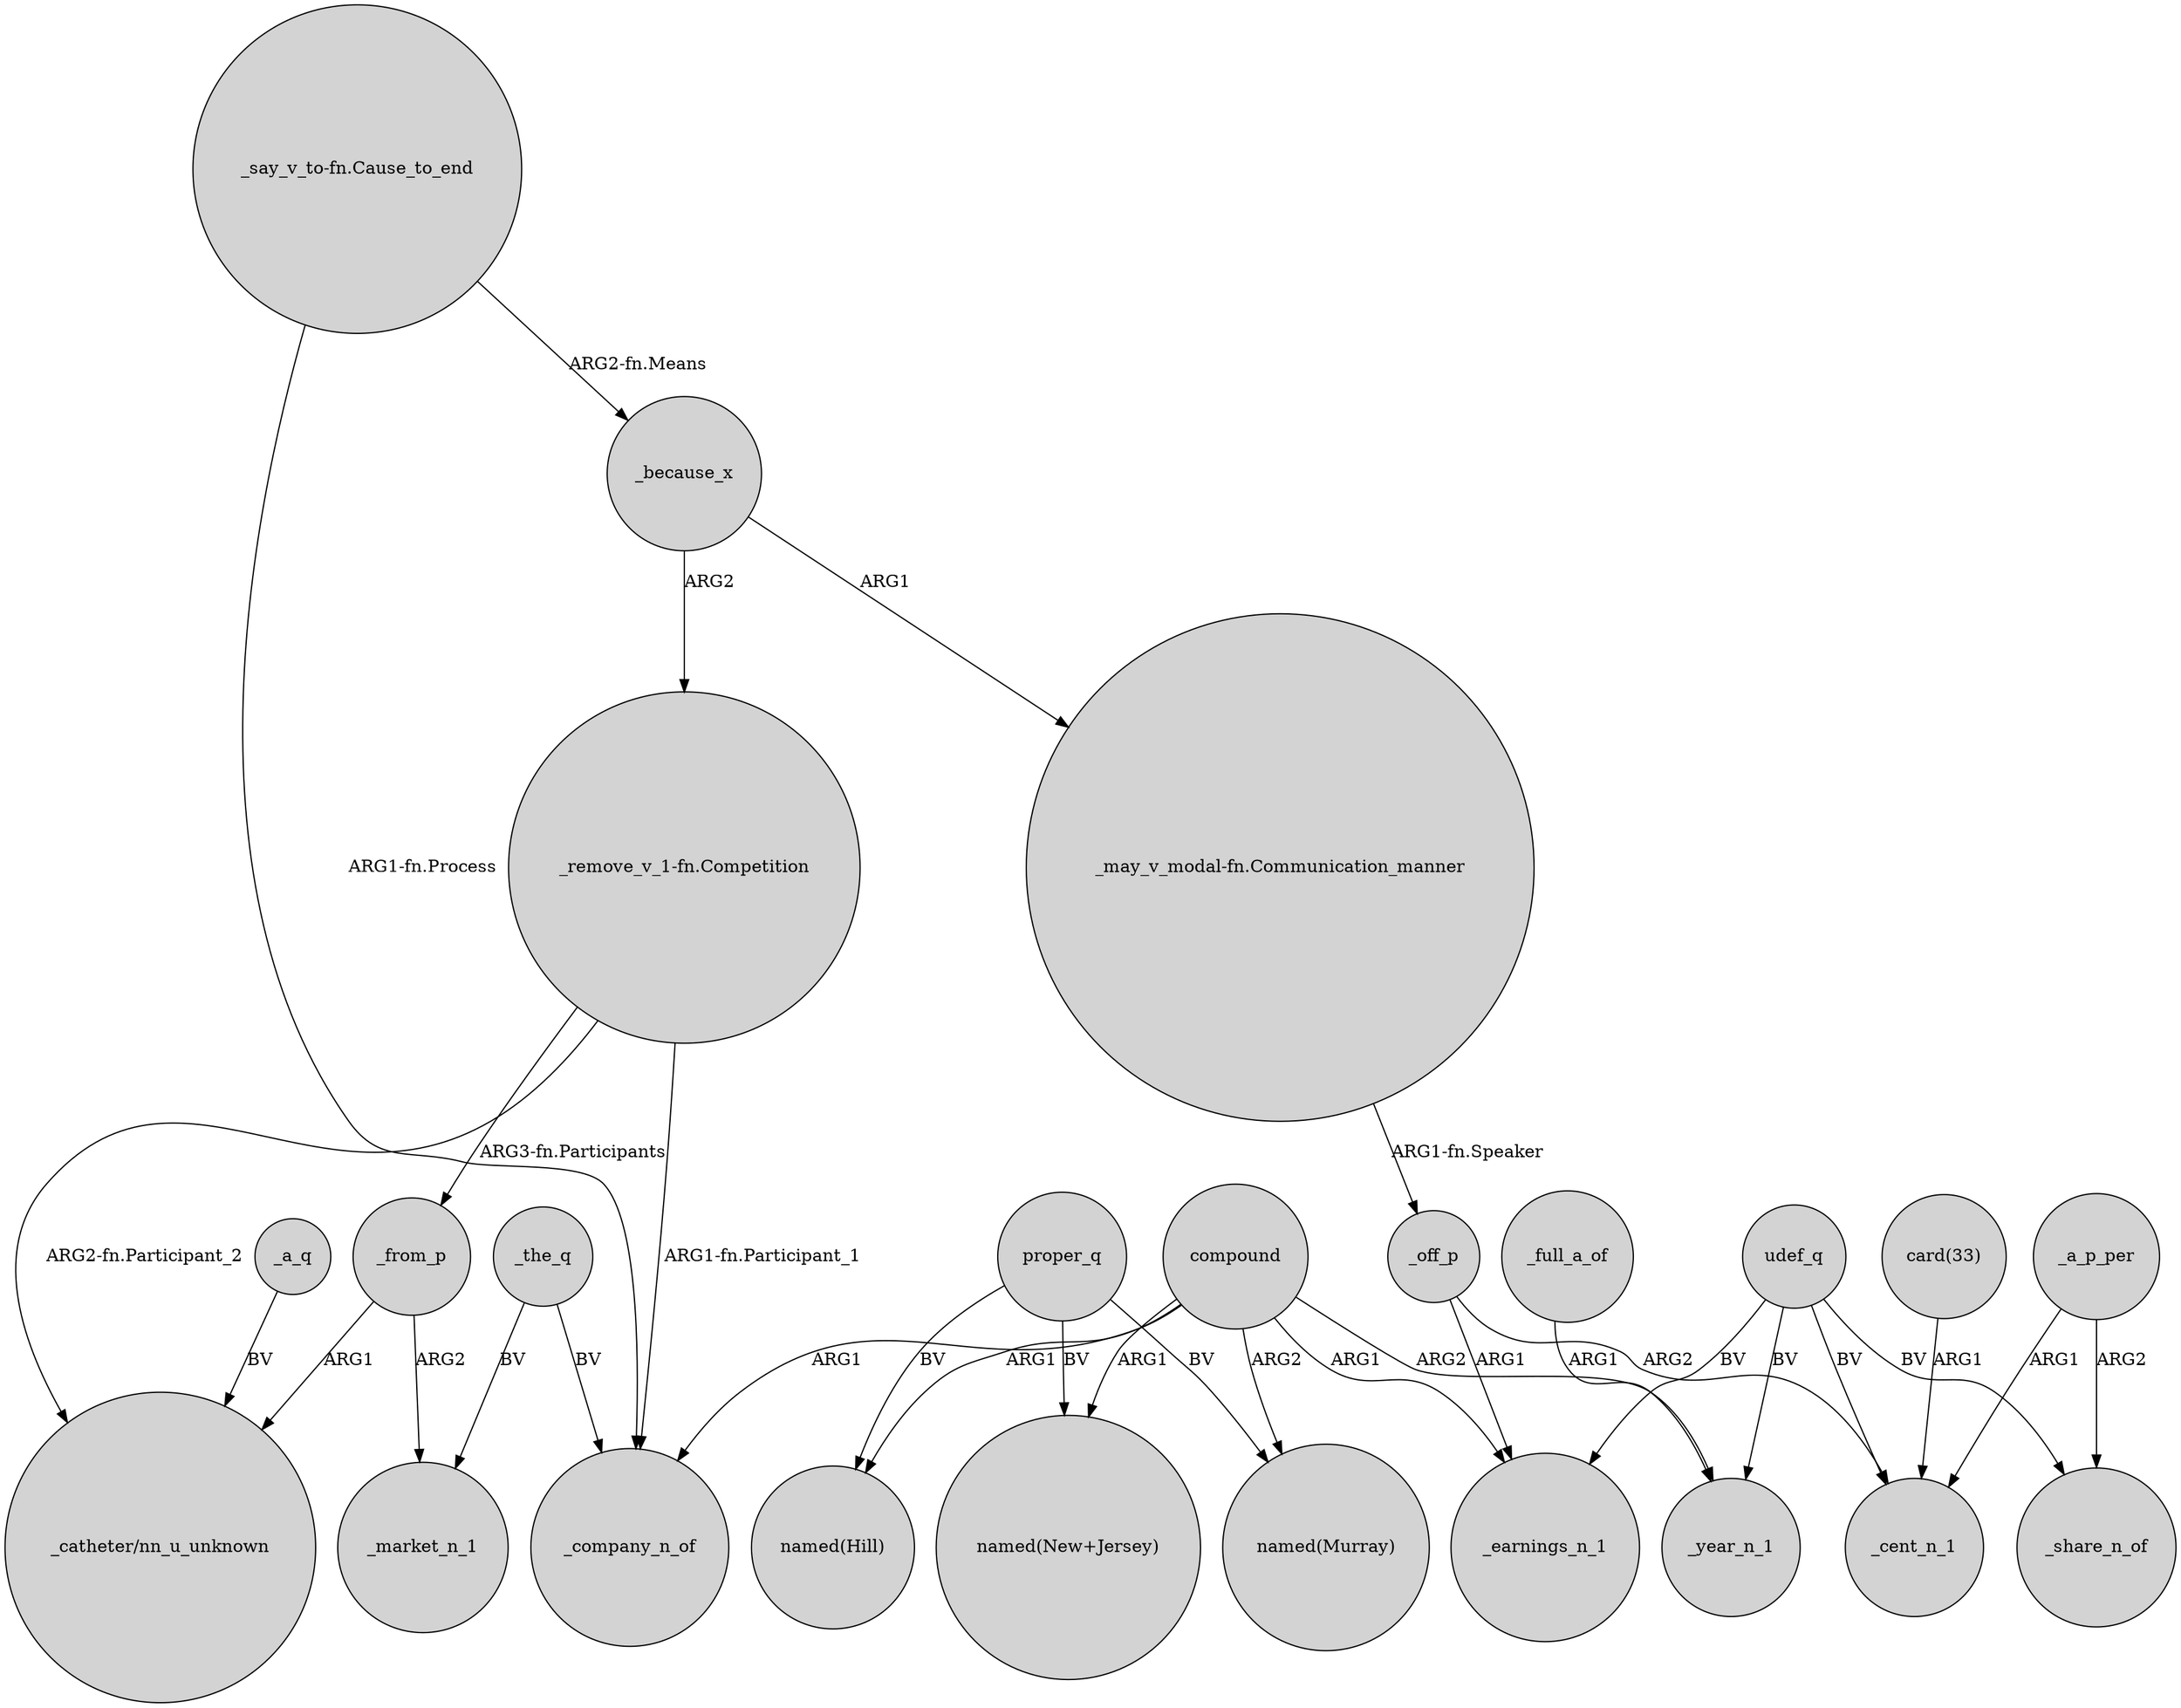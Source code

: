 digraph {
	node [shape=circle style=filled]
	"_say_v_to-fn.Cause_to_end" -> _because_x [label="ARG2-fn.Means"]
	proper_q -> "named(New+Jersey)" [label=BV]
	_off_p -> _cent_n_1 [label=ARG2]
	"_remove_v_1-fn.Competition" -> _company_n_of [label="ARG1-fn.Participant_1"]
	_because_x -> "_remove_v_1-fn.Competition" [label=ARG2]
	_a_p_per -> _cent_n_1 [label=ARG1]
	_full_a_of -> _year_n_1 [label=ARG1]
	compound -> "named(New+Jersey)" [label=ARG1]
	"_remove_v_1-fn.Competition" -> _from_p [label="ARG3-fn.Participants"]
	compound -> _company_n_of [label=ARG1]
	udef_q -> _cent_n_1 [label=BV]
	compound -> "named(Murray)" [label=ARG2]
	_the_q -> _market_n_1 [label=BV]
	compound -> _year_n_1 [label=ARG2]
	"card(33)" -> _cent_n_1 [label=ARG1]
	_a_p_per -> _share_n_of [label=ARG2]
	udef_q -> _earnings_n_1 [label=BV]
	"_remove_v_1-fn.Competition" -> "_catheter/nn_u_unknown" [label="ARG2-fn.Participant_2"]
	_from_p -> _market_n_1 [label=ARG2]
	"_may_v_modal-fn.Communication_manner" -> _off_p [label="ARG1-fn.Speaker"]
	udef_q -> _share_n_of [label=BV]
	_from_p -> "_catheter/nn_u_unknown" [label=ARG1]
	_off_p -> _earnings_n_1 [label=ARG1]
	_because_x -> "_may_v_modal-fn.Communication_manner" [label=ARG1]
	_a_q -> "_catheter/nn_u_unknown" [label=BV]
	udef_q -> _year_n_1 [label=BV]
	"_say_v_to-fn.Cause_to_end" -> _company_n_of [label="ARG1-fn.Process"]
	compound -> _earnings_n_1 [label=ARG1]
	proper_q -> "named(Murray)" [label=BV]
	_the_q -> _company_n_of [label=BV]
	proper_q -> "named(Hill)" [label=BV]
	compound -> "named(Hill)" [label=ARG1]
}
